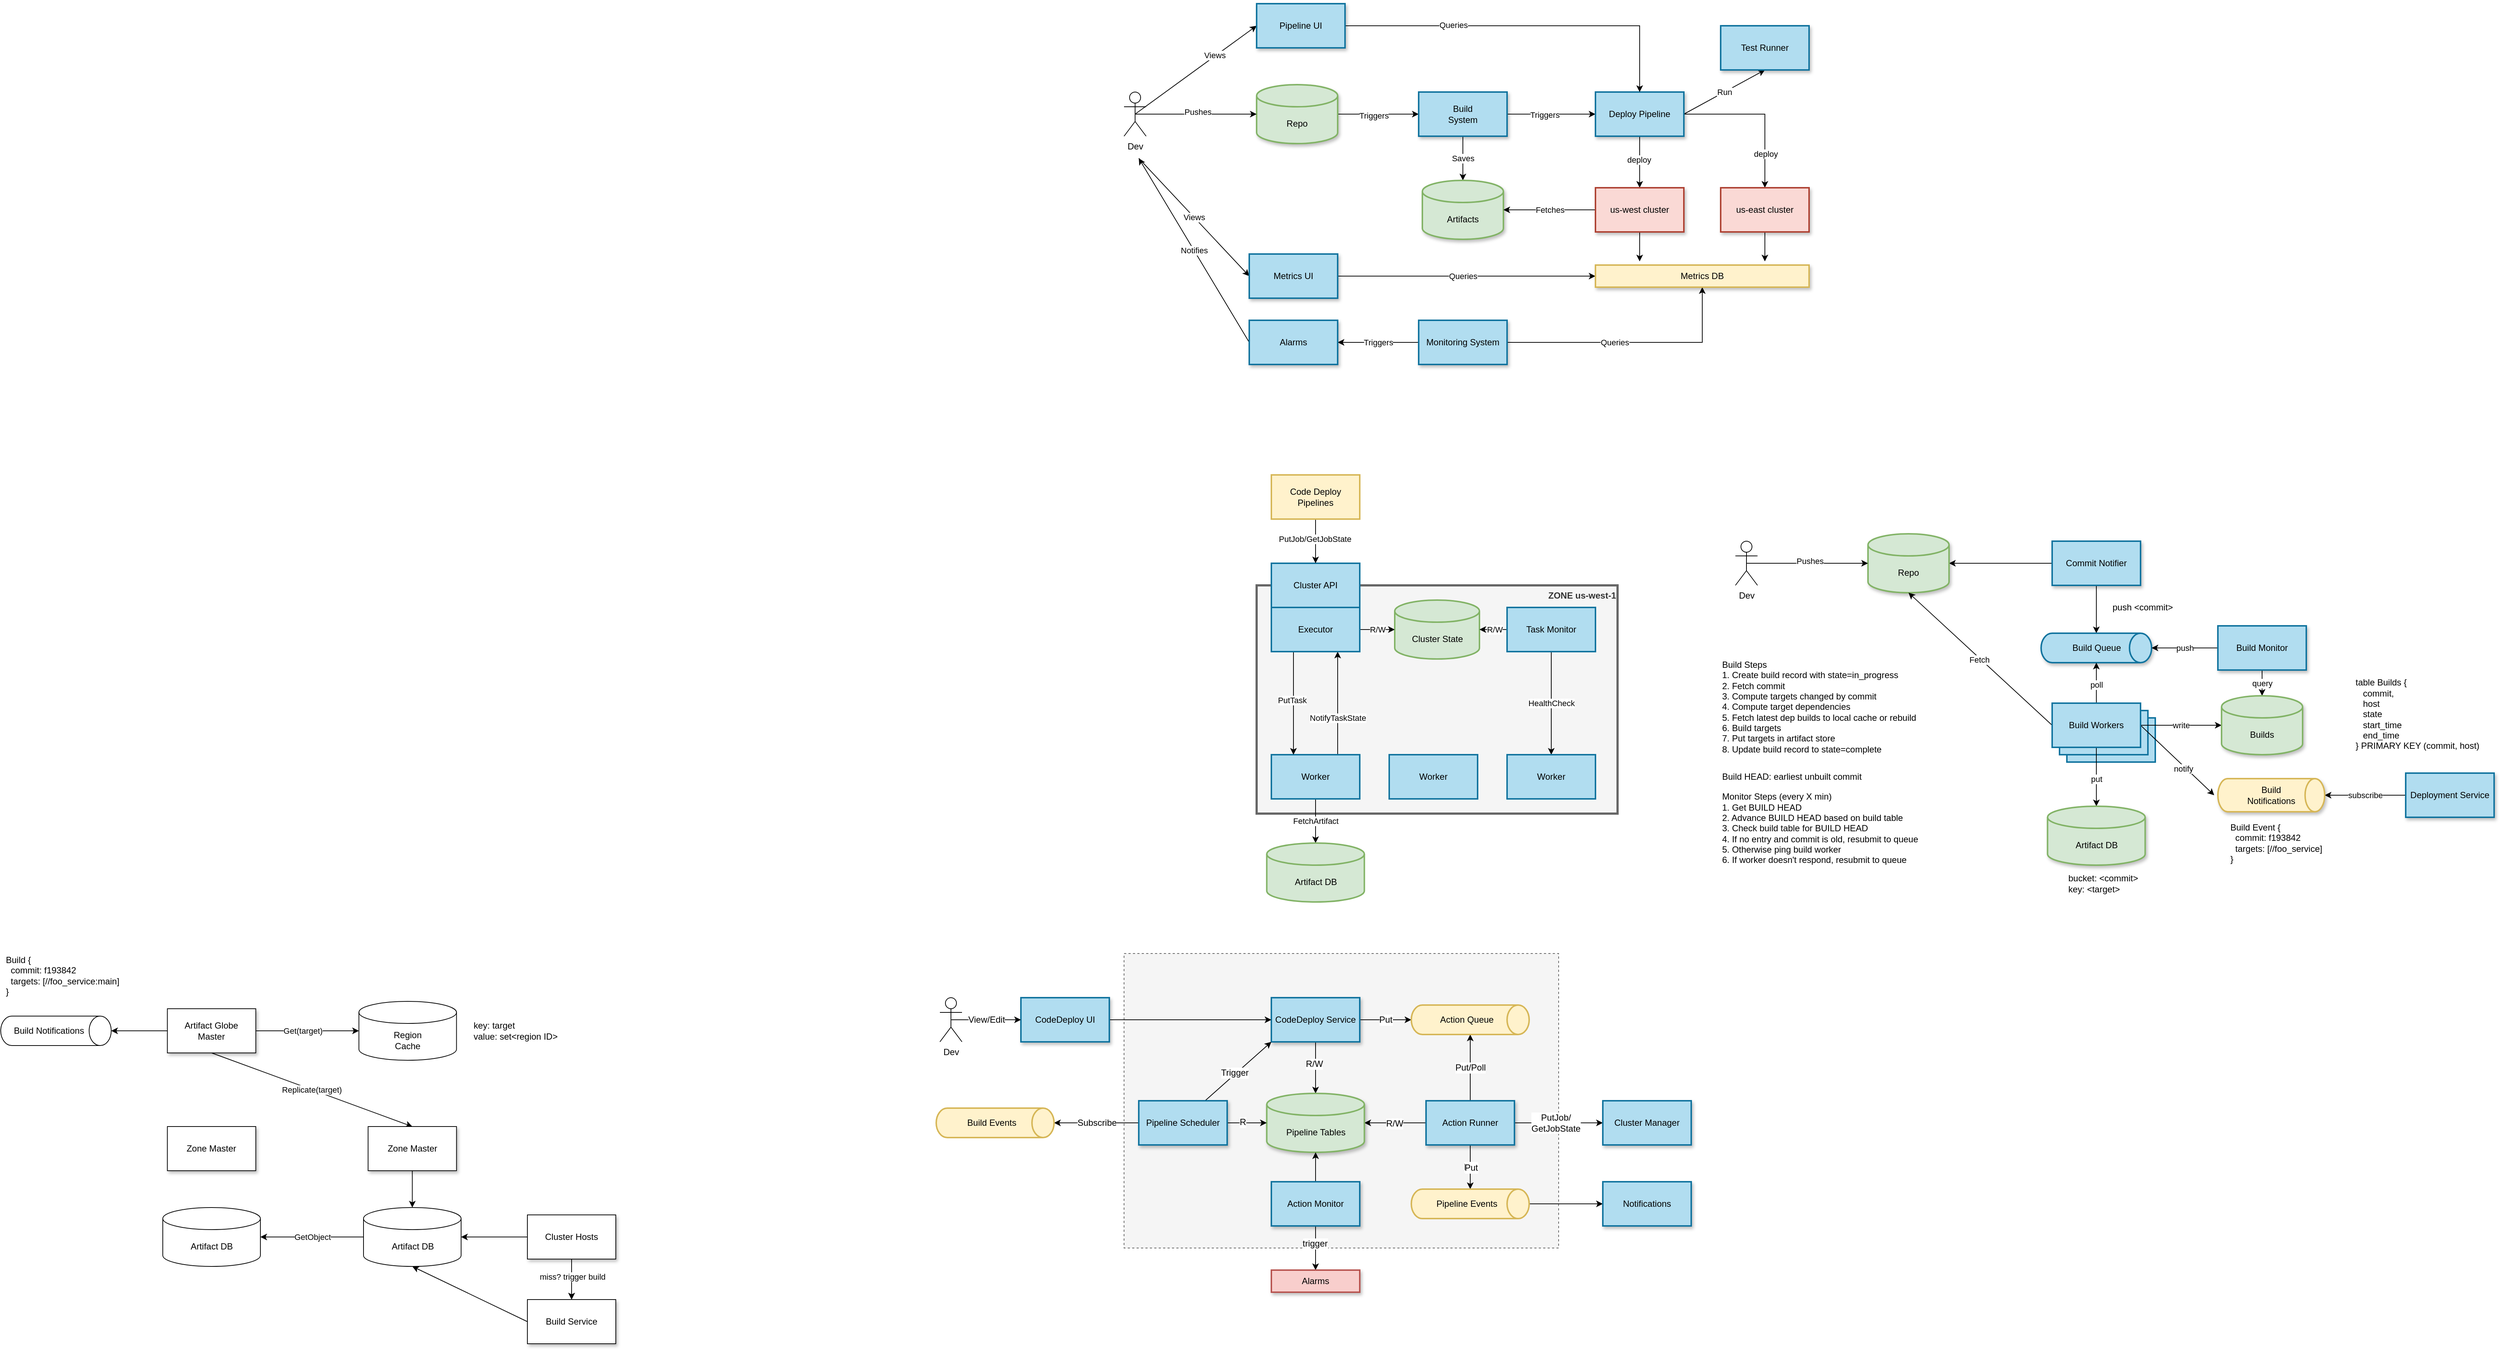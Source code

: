 <mxfile version="16.5.1" type="device"><diagram id="ZJNWCx5yn6Yoh9nmgVAS" name="Page-1"><mxGraphModel dx="2856" dy="852" grid="1" gridSize="10" guides="1" tooltips="1" connect="1" arrows="1" fold="1" page="1" pageScale="1" pageWidth="850" pageHeight="1100" math="0" shadow="0"><root><mxCell id="0"/><mxCell id="1" parent="0"/><mxCell id="Hw3TmgS-y2TJOquLkjg0-9" value="Build Workers" style="rounded=0;whiteSpace=wrap;html=1;strokeWidth=2;fillColor=#b1ddf0;strokeColor=#10739e;" parent="1" vertex="1"><mxGeometry x="1140" y="990" width="120" height="60" as="geometry"/></mxCell><mxCell id="Eb_jl60fn-c8rnRYGFvV-99" value="" style="rounded=0;whiteSpace=wrap;html=1;align=right;verticalAlign=top;dashed=1;strokeWidth=1;fillColor=#f5f5f5;fontColor=#333333;strokeColor=#666666;" parent="1" vertex="1"><mxGeometry x="-140" y="1310" width="590" height="400" as="geometry"/></mxCell><mxCell id="Eb_jl60fn-c8rnRYGFvV-41" value="&lt;b&gt;ZONE us-west-1&lt;/b&gt;" style="rounded=0;whiteSpace=wrap;html=1;align=right;verticalAlign=top;fillColor=#f5f5f5;fontColor=#333333;strokeColor=#666666;strokeWidth=3;" parent="1" vertex="1"><mxGeometry x="40" y="810" width="490" height="310" as="geometry"/></mxCell><mxCell id="Eb_jl60fn-c8rnRYGFvV-8" style="edgeStyle=orthogonalEdgeStyle;rounded=0;orthogonalLoop=1;jettySize=auto;html=1;exitX=1;exitY=0.5;exitDx=0;exitDy=0;exitPerimeter=0;entryX=0;entryY=0.5;entryDx=0;entryDy=0;" parent="1" source="Eb_jl60fn-c8rnRYGFvV-1" target="Eb_jl60fn-c8rnRYGFvV-4" edge="1"><mxGeometry relative="1" as="geometry"/></mxCell><mxCell id="Eb_jl60fn-c8rnRYGFvV-12" value="Triggers" style="edgeLabel;html=1;align=center;verticalAlign=middle;resizable=0;points=[];" parent="Eb_jl60fn-c8rnRYGFvV-8" vertex="1" connectable="0"><mxGeometry x="-0.106" y="-2" relative="1" as="geometry"><mxPoint as="offset"/></mxGeometry></mxCell><mxCell id="Eb_jl60fn-c8rnRYGFvV-1" value="Repo" style="shape=cylinder3;whiteSpace=wrap;html=1;boundedLbl=1;backgroundOutline=1;size=15;fillColor=#d5e8d4;strokeColor=#82b366;shadow=1;strokeWidth=2;" parent="1" vertex="1"><mxGeometry x="40" y="130" width="110" height="80" as="geometry"/></mxCell><mxCell id="Eb_jl60fn-c8rnRYGFvV-3" style="edgeStyle=orthogonalEdgeStyle;rounded=0;orthogonalLoop=1;jettySize=auto;html=1;exitX=0.5;exitY=0.5;exitDx=0;exitDy=0;exitPerimeter=0;entryX=0;entryY=0.5;entryDx=0;entryDy=0;entryPerimeter=0;" parent="1" source="Eb_jl60fn-c8rnRYGFvV-2" target="Eb_jl60fn-c8rnRYGFvV-1" edge="1"><mxGeometry relative="1" as="geometry"/></mxCell><mxCell id="Eb_jl60fn-c8rnRYGFvV-13" value="Pushes" style="edgeLabel;html=1;align=center;verticalAlign=middle;resizable=0;points=[];" parent="Eb_jl60fn-c8rnRYGFvV-3" vertex="1" connectable="0"><mxGeometry x="0.033" y="3" relative="1" as="geometry"><mxPoint as="offset"/></mxGeometry></mxCell><mxCell id="Eb_jl60fn-c8rnRYGFvV-21" style="rounded=0;orthogonalLoop=1;jettySize=auto;html=1;exitX=0.5;exitY=0.5;exitDx=0;exitDy=0;exitPerimeter=0;entryX=0;entryY=0.5;entryDx=0;entryDy=0;" parent="1" source="Eb_jl60fn-c8rnRYGFvV-2" target="Eb_jl60fn-c8rnRYGFvV-20" edge="1"><mxGeometry relative="1" as="geometry"/></mxCell><mxCell id="Eb_jl60fn-c8rnRYGFvV-22" value="Views" style="edgeLabel;html=1;align=center;verticalAlign=middle;resizable=0;points=[];" parent="Eb_jl60fn-c8rnRYGFvV-21" vertex="1" connectable="0"><mxGeometry x="0.317" y="2" relative="1" as="geometry"><mxPoint as="offset"/></mxGeometry></mxCell><mxCell id="Eb_jl60fn-c8rnRYGFvV-2" value="Dev" style="shape=umlActor;verticalLabelPosition=bottom;verticalAlign=top;html=1;outlineConnect=0;" parent="1" vertex="1"><mxGeometry x="-140" y="140" width="30" height="60" as="geometry"/></mxCell><mxCell id="Eb_jl60fn-c8rnRYGFvV-7" value="Saves" style="edgeStyle=orthogonalEdgeStyle;rounded=0;orthogonalLoop=1;jettySize=auto;html=1;exitX=0.5;exitY=1;exitDx=0;exitDy=0;entryX=0.5;entryY=0;entryDx=0;entryDy=0;entryPerimeter=0;" parent="1" source="Eb_jl60fn-c8rnRYGFvV-4" target="Eb_jl60fn-c8rnRYGFvV-5" edge="1"><mxGeometry relative="1" as="geometry"/></mxCell><mxCell id="Eb_jl60fn-c8rnRYGFvV-10" style="edgeStyle=orthogonalEdgeStyle;rounded=0;orthogonalLoop=1;jettySize=auto;html=1;exitX=1;exitY=0.5;exitDx=0;exitDy=0;entryX=0;entryY=0.5;entryDx=0;entryDy=0;" parent="1" source="Eb_jl60fn-c8rnRYGFvV-4" target="Eb_jl60fn-c8rnRYGFvV-9" edge="1"><mxGeometry relative="1" as="geometry"/></mxCell><mxCell id="Eb_jl60fn-c8rnRYGFvV-11" value="Triggers" style="edgeLabel;html=1;align=center;verticalAlign=middle;resizable=0;points=[];" parent="Eb_jl60fn-c8rnRYGFvV-10" vertex="1" connectable="0"><mxGeometry x="-0.147" y="-1" relative="1" as="geometry"><mxPoint as="offset"/></mxGeometry></mxCell><mxCell id="Eb_jl60fn-c8rnRYGFvV-4" value="Build&lt;br&gt;System" style="rounded=0;whiteSpace=wrap;html=1;shadow=1;sketch=0;fillColor=#b1ddf0;strokeColor=#10739e;strokeWidth=2;" parent="1" vertex="1"><mxGeometry x="260" y="140" width="120" height="60" as="geometry"/></mxCell><mxCell id="Eb_jl60fn-c8rnRYGFvV-5" value="Artifacts" style="shape=cylinder3;whiteSpace=wrap;html=1;boundedLbl=1;backgroundOutline=1;size=15;shadow=1;sketch=0;fillColor=#d5e8d4;strokeColor=#82b366;strokeWidth=2;" parent="1" vertex="1"><mxGeometry x="265" y="260" width="110" height="80" as="geometry"/></mxCell><mxCell id="Eb_jl60fn-c8rnRYGFvV-15" style="edgeStyle=orthogonalEdgeStyle;rounded=0;orthogonalLoop=1;jettySize=auto;html=1;exitX=0.5;exitY=1;exitDx=0;exitDy=0;" parent="1" source="Eb_jl60fn-c8rnRYGFvV-9" target="Eb_jl60fn-c8rnRYGFvV-14" edge="1"><mxGeometry relative="1" as="geometry"/></mxCell><mxCell id="Eb_jl60fn-c8rnRYGFvV-16" value="deploy" style="edgeLabel;html=1;align=center;verticalAlign=middle;resizable=0;points=[];" parent="Eb_jl60fn-c8rnRYGFvV-15" vertex="1" connectable="0"><mxGeometry x="-0.096" y="-1" relative="1" as="geometry"><mxPoint as="offset"/></mxGeometry></mxCell><mxCell id="Eb_jl60fn-c8rnRYGFvV-18" style="edgeStyle=orthogonalEdgeStyle;rounded=0;orthogonalLoop=1;jettySize=auto;html=1;exitX=1;exitY=0.5;exitDx=0;exitDy=0;entryX=0.5;entryY=0;entryDx=0;entryDy=0;" parent="1" source="Eb_jl60fn-c8rnRYGFvV-9" target="Eb_jl60fn-c8rnRYGFvV-17" edge="1"><mxGeometry relative="1" as="geometry"/></mxCell><mxCell id="Eb_jl60fn-c8rnRYGFvV-19" value="deploy" style="edgeLabel;html=1;align=center;verticalAlign=middle;resizable=0;points=[];" parent="Eb_jl60fn-c8rnRYGFvV-18" vertex="1" connectable="0"><mxGeometry x="0.558" y="1" relative="1" as="geometry"><mxPoint as="offset"/></mxGeometry></mxCell><mxCell id="Eb_jl60fn-c8rnRYGFvV-71" value="Run" style="edgeStyle=none;rounded=0;orthogonalLoop=1;jettySize=auto;html=1;exitX=1;exitY=0.5;exitDx=0;exitDy=0;entryX=0.5;entryY=1;entryDx=0;entryDy=0;startArrow=none;startFill=0;endArrow=classic;endFill=1;" parent="1" source="Eb_jl60fn-c8rnRYGFvV-9" target="Eb_jl60fn-c8rnRYGFvV-70" edge="1"><mxGeometry relative="1" as="geometry"/></mxCell><mxCell id="Eb_jl60fn-c8rnRYGFvV-9" value="Deploy Pipeline" style="rounded=0;whiteSpace=wrap;html=1;shadow=1;sketch=0;fillColor=#b1ddf0;strokeColor=#10739e;strokeWidth=2;" parent="1" vertex="1"><mxGeometry x="500" y="140" width="120" height="60" as="geometry"/></mxCell><mxCell id="Eb_jl60fn-c8rnRYGFvV-23" value="Fetches" style="edgeStyle=orthogonalEdgeStyle;rounded=0;orthogonalLoop=1;jettySize=auto;html=1;exitX=0;exitY=0.5;exitDx=0;exitDy=0;entryX=1;entryY=0.5;entryDx=0;entryDy=0;entryPerimeter=0;" parent="1" source="Eb_jl60fn-c8rnRYGFvV-14" target="Eb_jl60fn-c8rnRYGFvV-5" edge="1"><mxGeometry relative="1" as="geometry"/></mxCell><mxCell id="Eb_jl60fn-c8rnRYGFvV-25" style="edgeStyle=orthogonalEdgeStyle;rounded=0;orthogonalLoop=1;jettySize=auto;html=1;exitX=0.5;exitY=1;exitDx=0;exitDy=0;" parent="1" source="Eb_jl60fn-c8rnRYGFvV-14" edge="1"><mxGeometry relative="1" as="geometry"><mxPoint x="560" y="370" as="targetPoint"/><Array as="points"/></mxGeometry></mxCell><mxCell id="Eb_jl60fn-c8rnRYGFvV-14" value="us-west cluster" style="rounded=0;whiteSpace=wrap;html=1;shadow=1;sketch=0;fillColor=#fad9d5;strokeColor=#ae4132;strokeWidth=2;" parent="1" vertex="1"><mxGeometry x="500" y="270" width="120" height="60" as="geometry"/></mxCell><mxCell id="Eb_jl60fn-c8rnRYGFvV-26" style="edgeStyle=orthogonalEdgeStyle;rounded=0;orthogonalLoop=1;jettySize=auto;html=1;exitX=0.5;exitY=1;exitDx=0;exitDy=0;" parent="1" source="Eb_jl60fn-c8rnRYGFvV-17" edge="1"><mxGeometry relative="1" as="geometry"><mxPoint x="730" y="370" as="targetPoint"/></mxGeometry></mxCell><mxCell id="Eb_jl60fn-c8rnRYGFvV-17" value="us-east cluster" style="rounded=0;whiteSpace=wrap;html=1;shadow=1;sketch=0;fillColor=#fad9d5;strokeColor=#ae4132;strokeWidth=2;" parent="1" vertex="1"><mxGeometry x="670" y="270" width="120" height="60" as="geometry"/></mxCell><mxCell id="Eb_jl60fn-c8rnRYGFvV-39" style="edgeStyle=orthogonalEdgeStyle;rounded=0;orthogonalLoop=1;jettySize=auto;html=1;exitX=1;exitY=0.5;exitDx=0;exitDy=0;entryX=0.5;entryY=0;entryDx=0;entryDy=0;startArrow=none;startFill=0;endArrow=classic;endFill=1;" parent="1" source="Eb_jl60fn-c8rnRYGFvV-20" target="Eb_jl60fn-c8rnRYGFvV-9" edge="1"><mxGeometry relative="1" as="geometry"/></mxCell><mxCell id="Eb_jl60fn-c8rnRYGFvV-40" value="Queries" style="edgeLabel;html=1;align=center;verticalAlign=middle;resizable=0;points=[];" parent="Eb_jl60fn-c8rnRYGFvV-39" vertex="1" connectable="0"><mxGeometry x="-0.402" y="1" relative="1" as="geometry"><mxPoint as="offset"/></mxGeometry></mxCell><mxCell id="Eb_jl60fn-c8rnRYGFvV-20" value="Pipeline UI" style="rounded=0;whiteSpace=wrap;html=1;shadow=1;sketch=0;fillColor=#b1ddf0;strokeColor=#10739e;strokeWidth=2;" parent="1" vertex="1"><mxGeometry x="40" y="20" width="120" height="60" as="geometry"/></mxCell><mxCell id="Eb_jl60fn-c8rnRYGFvV-29" style="edgeStyle=orthogonalEdgeStyle;rounded=0;orthogonalLoop=1;jettySize=auto;html=1;exitX=1;exitY=0.5;exitDx=0;exitDy=0;entryX=0.5;entryY=1;entryDx=0;entryDy=0;" parent="1" source="Eb_jl60fn-c8rnRYGFvV-28" target="4WtaXtD5BZiGLqE-rlc5-3" edge="1"><mxGeometry relative="1" as="geometry"><mxPoint x="645" y="430" as="targetPoint"/></mxGeometry></mxCell><mxCell id="Eb_jl60fn-c8rnRYGFvV-30" value="Queries" style="edgeLabel;html=1;align=center;verticalAlign=middle;resizable=0;points=[];" parent="Eb_jl60fn-c8rnRYGFvV-29" vertex="1" connectable="0"><mxGeometry x="-0.143" relative="1" as="geometry"><mxPoint as="offset"/></mxGeometry></mxCell><mxCell id="Eb_jl60fn-c8rnRYGFvV-34" value="Triggers" style="edgeStyle=orthogonalEdgeStyle;rounded=0;orthogonalLoop=1;jettySize=auto;html=1;exitX=0;exitY=0.5;exitDx=0;exitDy=0;" parent="1" source="Eb_jl60fn-c8rnRYGFvV-28" target="Eb_jl60fn-c8rnRYGFvV-31" edge="1"><mxGeometry relative="1" as="geometry"/></mxCell><mxCell id="Eb_jl60fn-c8rnRYGFvV-28" value="Monitoring System" style="rounded=0;whiteSpace=wrap;html=1;shadow=1;sketch=0;fillColor=#b1ddf0;strokeColor=#10739e;strokeWidth=2;" parent="1" vertex="1"><mxGeometry x="260" y="450" width="120" height="60" as="geometry"/></mxCell><mxCell id="Eb_jl60fn-c8rnRYGFvV-35" value="Notifies" style="rounded=0;orthogonalLoop=1;jettySize=auto;html=1;exitX=0;exitY=0.5;exitDx=0;exitDy=0;" parent="1" source="Eb_jl60fn-c8rnRYGFvV-31" edge="1"><mxGeometry relative="1" as="geometry"><mxPoint x="-120" y="230" as="targetPoint"/></mxGeometry></mxCell><mxCell id="Eb_jl60fn-c8rnRYGFvV-31" value="Alarms" style="rounded=0;whiteSpace=wrap;html=1;shadow=1;sketch=0;fillColor=#b1ddf0;strokeColor=#10739e;strokeWidth=2;" parent="1" vertex="1"><mxGeometry x="30" y="450" width="120" height="60" as="geometry"/></mxCell><mxCell id="Eb_jl60fn-c8rnRYGFvV-33" style="edgeStyle=orthogonalEdgeStyle;rounded=0;orthogonalLoop=1;jettySize=auto;html=1;exitX=1;exitY=0.5;exitDx=0;exitDy=0;" parent="1" source="Eb_jl60fn-c8rnRYGFvV-32" edge="1"><mxGeometry relative="1" as="geometry"><mxPoint x="500" y="390" as="targetPoint"/></mxGeometry></mxCell><mxCell id="Eb_jl60fn-c8rnRYGFvV-72" value="Queries" style="edgeLabel;html=1;align=center;verticalAlign=middle;resizable=0;points=[];" parent="Eb_jl60fn-c8rnRYGFvV-33" vertex="1" connectable="0"><mxGeometry x="-0.098" relative="1" as="geometry"><mxPoint x="12" as="offset"/></mxGeometry></mxCell><mxCell id="Eb_jl60fn-c8rnRYGFvV-38" value="Views" style="edgeStyle=none;rounded=0;orthogonalLoop=1;jettySize=auto;html=1;exitX=0;exitY=0.5;exitDx=0;exitDy=0;startArrow=classic;startFill=1;endArrow=none;endFill=0;" parent="1" source="Eb_jl60fn-c8rnRYGFvV-32" edge="1"><mxGeometry relative="1" as="geometry"><mxPoint x="-120" y="230" as="targetPoint"/></mxGeometry></mxCell><mxCell id="Eb_jl60fn-c8rnRYGFvV-32" value="Metrics UI" style="rounded=0;whiteSpace=wrap;html=1;shadow=1;sketch=0;fillColor=#b1ddf0;strokeColor=#10739e;strokeWidth=2;" parent="1" vertex="1"><mxGeometry x="30" y="360" width="120" height="60" as="geometry"/></mxCell><mxCell id="Eb_jl60fn-c8rnRYGFvV-42" value="Cluster API" style="rounded=0;whiteSpace=wrap;html=1;strokeWidth=2;fillColor=#b1ddf0;strokeColor=#10739e;" parent="1" vertex="1"><mxGeometry x="60" y="780" width="120" height="60" as="geometry"/></mxCell><mxCell id="Eb_jl60fn-c8rnRYGFvV-43" value="Cluster State" style="shape=cylinder3;whiteSpace=wrap;html=1;boundedLbl=1;backgroundOutline=1;size=15;fillColor=#d5e8d4;strokeColor=#82b366;strokeWidth=2;" parent="1" vertex="1"><mxGeometry x="227.5" y="830" width="115" height="80" as="geometry"/></mxCell><mxCell id="Eb_jl60fn-c8rnRYGFvV-64" value="HealthCheck" style="edgeStyle=orthogonalEdgeStyle;rounded=0;orthogonalLoop=1;jettySize=auto;html=1;exitX=0.5;exitY=1;exitDx=0;exitDy=0;startArrow=none;startFill=0;endArrow=classic;endFill=1;" parent="1" source="Eb_jl60fn-c8rnRYGFvV-44" target="Eb_jl60fn-c8rnRYGFvV-55" edge="1"><mxGeometry relative="1" as="geometry"/></mxCell><mxCell id="Eb_jl60fn-c8rnRYGFvV-65" style="edgeStyle=orthogonalEdgeStyle;rounded=0;orthogonalLoop=1;jettySize=auto;html=1;exitX=0;exitY=0.5;exitDx=0;exitDy=0;entryX=1;entryY=0.5;entryDx=0;entryDy=0;entryPerimeter=0;startArrow=none;startFill=0;endArrow=classic;endFill=1;" parent="1" source="Eb_jl60fn-c8rnRYGFvV-44" target="Eb_jl60fn-c8rnRYGFvV-43" edge="1"><mxGeometry relative="1" as="geometry"/></mxCell><mxCell id="Eb_jl60fn-c8rnRYGFvV-66" value="R/W" style="edgeLabel;html=1;align=center;verticalAlign=middle;resizable=0;points=[];" parent="Eb_jl60fn-c8rnRYGFvV-65" vertex="1" connectable="0"><mxGeometry x="-0.064" relative="1" as="geometry"><mxPoint as="offset"/></mxGeometry></mxCell><mxCell id="Eb_jl60fn-c8rnRYGFvV-44" value="Task Monitor" style="rounded=0;whiteSpace=wrap;html=1;strokeWidth=2;fillColor=#b1ddf0;strokeColor=#10739e;" parent="1" vertex="1"><mxGeometry x="380" y="840" width="120" height="60" as="geometry"/></mxCell><mxCell id="Eb_jl60fn-c8rnRYGFvV-59" value="NotifyTaskState" style="edgeStyle=orthogonalEdgeStyle;rounded=0;orthogonalLoop=1;jettySize=auto;html=1;exitX=0.75;exitY=0;exitDx=0;exitDy=0;entryX=0.75;entryY=1;entryDx=0;entryDy=0;startArrow=none;startFill=0;endArrow=classic;endFill=1;" parent="1" source="Eb_jl60fn-c8rnRYGFvV-53" target="Eb_jl60fn-c8rnRYGFvV-56" edge="1"><mxGeometry x="-0.286" relative="1" as="geometry"><mxPoint as="offset"/></mxGeometry></mxCell><mxCell id="Eb_jl60fn-c8rnRYGFvV-68" value="FetchArtifact" style="rounded=0;orthogonalLoop=1;jettySize=auto;html=1;exitX=0.5;exitY=1;exitDx=0;exitDy=0;startArrow=none;startFill=0;endArrow=classic;endFill=1;entryX=0.5;entryY=0;entryDx=0;entryDy=0;entryPerimeter=0;" parent="1" source="Eb_jl60fn-c8rnRYGFvV-53" target="Eb_jl60fn-c8rnRYGFvV-67" edge="1"><mxGeometry relative="1" as="geometry"/></mxCell><mxCell id="Eb_jl60fn-c8rnRYGFvV-53" value="Worker" style="rounded=0;whiteSpace=wrap;html=1;strokeWidth=2;fillColor=#b1ddf0;strokeColor=#10739e;" parent="1" vertex="1"><mxGeometry x="60" y="1040" width="120" height="60" as="geometry"/></mxCell><mxCell id="Eb_jl60fn-c8rnRYGFvV-54" value="Worker" style="rounded=0;whiteSpace=wrap;html=1;strokeWidth=2;fillColor=#b1ddf0;strokeColor=#10739e;" parent="1" vertex="1"><mxGeometry x="220" y="1040" width="120" height="60" as="geometry"/></mxCell><mxCell id="Eb_jl60fn-c8rnRYGFvV-55" value="Worker" style="rounded=0;whiteSpace=wrap;html=1;strokeWidth=2;fillColor=#b1ddf0;strokeColor=#10739e;" parent="1" vertex="1"><mxGeometry x="380" y="1040" width="120" height="60" as="geometry"/></mxCell><mxCell id="Eb_jl60fn-c8rnRYGFvV-57" style="edgeStyle=orthogonalEdgeStyle;rounded=0;orthogonalLoop=1;jettySize=auto;html=1;exitX=0.25;exitY=1;exitDx=0;exitDy=0;entryX=0.25;entryY=0;entryDx=0;entryDy=0;startArrow=none;startFill=0;endArrow=classic;endFill=1;" parent="1" source="Eb_jl60fn-c8rnRYGFvV-56" target="Eb_jl60fn-c8rnRYGFvV-53" edge="1"><mxGeometry relative="1" as="geometry"/></mxCell><mxCell id="Eb_jl60fn-c8rnRYGFvV-58" value="PutTask" style="edgeLabel;html=1;align=center;verticalAlign=middle;resizable=0;points=[];" parent="Eb_jl60fn-c8rnRYGFvV-57" vertex="1" connectable="0"><mxGeometry x="-0.062" y="-2" relative="1" as="geometry"><mxPoint as="offset"/></mxGeometry></mxCell><mxCell id="Eb_jl60fn-c8rnRYGFvV-60" value="R/W" style="edgeStyle=orthogonalEdgeStyle;rounded=0;orthogonalLoop=1;jettySize=auto;html=1;exitX=1;exitY=0.5;exitDx=0;exitDy=0;entryX=0;entryY=0.5;entryDx=0;entryDy=0;entryPerimeter=0;startArrow=none;startFill=0;endArrow=classic;endFill=1;" parent="1" source="Eb_jl60fn-c8rnRYGFvV-56" target="Eb_jl60fn-c8rnRYGFvV-43" edge="1"><mxGeometry relative="1" as="geometry"/></mxCell><mxCell id="Eb_jl60fn-c8rnRYGFvV-56" value="Executor" style="rounded=0;whiteSpace=wrap;html=1;strokeWidth=2;fillColor=#b1ddf0;strokeColor=#10739e;" parent="1" vertex="1"><mxGeometry x="60" y="840" width="120" height="60" as="geometry"/></mxCell><mxCell id="Eb_jl60fn-c8rnRYGFvV-62" style="edgeStyle=orthogonalEdgeStyle;rounded=0;orthogonalLoop=1;jettySize=auto;html=1;exitX=0.5;exitY=1;exitDx=0;exitDy=0;entryX=0.5;entryY=0;entryDx=0;entryDy=0;startArrow=none;startFill=0;endArrow=classic;endFill=1;" parent="1" source="Eb_jl60fn-c8rnRYGFvV-61" target="Eb_jl60fn-c8rnRYGFvV-42" edge="1"><mxGeometry relative="1" as="geometry"/></mxCell><mxCell id="Eb_jl60fn-c8rnRYGFvV-63" value="PutJob/GetJobState" style="edgeLabel;html=1;align=center;verticalAlign=middle;resizable=0;points=[];" parent="Eb_jl60fn-c8rnRYGFvV-62" vertex="1" connectable="0"><mxGeometry x="-0.121" y="-1" relative="1" as="geometry"><mxPoint as="offset"/></mxGeometry></mxCell><mxCell id="Eb_jl60fn-c8rnRYGFvV-61" value="Code Deploy&lt;br&gt;Pipelines" style="rounded=0;whiteSpace=wrap;html=1;strokeWidth=2;fillColor=#fff2cc;strokeColor=#d6b656;" parent="1" vertex="1"><mxGeometry x="60" y="660" width="120" height="60" as="geometry"/></mxCell><mxCell id="Eb_jl60fn-c8rnRYGFvV-67" value="Artifact DB" style="shape=cylinder3;whiteSpace=wrap;html=1;boundedLbl=1;backgroundOutline=1;size=15;fillColor=#d5e8d4;strokeColor=#82b366;strokeWidth=2;" parent="1" vertex="1"><mxGeometry x="53.75" y="1160" width="132.5" height="80" as="geometry"/></mxCell><mxCell id="Eb_jl60fn-c8rnRYGFvV-70" value="Test Runner" style="rounded=0;whiteSpace=wrap;html=1;shadow=1;sketch=0;fillColor=#b1ddf0;strokeColor=#10739e;strokeWidth=2;" parent="1" vertex="1"><mxGeometry x="670" y="50" width="120" height="60" as="geometry"/></mxCell><mxCell id="Eb_jl60fn-c8rnRYGFvV-79" value="Put" style="edgeStyle=none;rounded=0;orthogonalLoop=1;jettySize=auto;html=1;exitX=1;exitY=0.5;exitDx=0;exitDy=0;fontFamily=Helvetica;fontSize=12;fontColor=default;startArrow=none;startFill=0;endArrow=classic;endFill=1;" parent="1" source="Eb_jl60fn-c8rnRYGFvV-73" target="Eb_jl60fn-c8rnRYGFvV-77" edge="1"><mxGeometry relative="1" as="geometry"/></mxCell><mxCell id="Eb_jl60fn-c8rnRYGFvV-85" style="edgeStyle=none;rounded=0;orthogonalLoop=1;jettySize=auto;html=1;exitX=0.5;exitY=1;exitDx=0;exitDy=0;fontFamily=Helvetica;fontSize=12;fontColor=default;startArrow=none;startFill=0;endArrow=classic;endFill=1;" parent="1" source="Eb_jl60fn-c8rnRYGFvV-73" target="Eb_jl60fn-c8rnRYGFvV-84" edge="1"><mxGeometry relative="1" as="geometry"/></mxCell><mxCell id="Eb_jl60fn-c8rnRYGFvV-115" value="R/W" style="edgeLabel;html=1;align=center;verticalAlign=middle;resizable=0;points=[];fontSize=12;fontFamily=Helvetica;fontColor=default;" parent="Eb_jl60fn-c8rnRYGFvV-85" vertex="1" connectable="0"><mxGeometry x="-0.14" y="-2" relative="1" as="geometry"><mxPoint as="offset"/></mxGeometry></mxCell><mxCell id="Eb_jl60fn-c8rnRYGFvV-73" value="CodeDeploy Service" style="rounded=0;whiteSpace=wrap;html=1;fillColor=#b1ddf0;strokeColor=#10739e;strokeWidth=2;shadow=1;" parent="1" vertex="1"><mxGeometry x="60" y="1370" width="120" height="60" as="geometry"/></mxCell><mxCell id="Eb_jl60fn-c8rnRYGFvV-80" value="Put/Poll" style="edgeStyle=none;rounded=0;orthogonalLoop=1;jettySize=auto;html=1;exitX=0.5;exitY=0;exitDx=0;exitDy=0;entryX=1;entryY=0.5;entryDx=0;entryDy=0;entryPerimeter=0;fontFamily=Helvetica;fontSize=12;fontColor=default;startArrow=none;startFill=0;endArrow=classic;endFill=1;" parent="1" source="Eb_jl60fn-c8rnRYGFvV-76" target="Eb_jl60fn-c8rnRYGFvV-77" edge="1"><mxGeometry relative="1" as="geometry"/></mxCell><mxCell id="Eb_jl60fn-c8rnRYGFvV-87" value="PutJob/&lt;br&gt;GetJobState" style="edgeStyle=none;rounded=0;orthogonalLoop=1;jettySize=auto;html=1;exitX=1;exitY=0.5;exitDx=0;exitDy=0;fontFamily=Helvetica;fontSize=12;fontColor=default;startArrow=none;startFill=0;endArrow=classic;endFill=1;" parent="1" source="Eb_jl60fn-c8rnRYGFvV-76" target="Eb_jl60fn-c8rnRYGFvV-83" edge="1"><mxGeometry x="-0.077" relative="1" as="geometry"><mxPoint as="offset"/></mxGeometry></mxCell><mxCell id="Eb_jl60fn-c8rnRYGFvV-94" style="edgeStyle=none;rounded=0;orthogonalLoop=1;jettySize=auto;html=1;exitX=0;exitY=0.5;exitDx=0;exitDy=0;entryX=1;entryY=0.5;entryDx=0;entryDy=0;entryPerimeter=0;fontFamily=Helvetica;fontSize=12;fontColor=default;startArrow=none;startFill=0;endArrow=classic;endFill=1;" parent="1" source="Eb_jl60fn-c8rnRYGFvV-76" target="Eb_jl60fn-c8rnRYGFvV-84" edge="1"><mxGeometry relative="1" as="geometry"/></mxCell><mxCell id="Eb_jl60fn-c8rnRYGFvV-103" value="R/W" style="edgeLabel;html=1;align=center;verticalAlign=middle;resizable=0;points=[];fontSize=12;fontFamily=Helvetica;fontColor=default;" parent="Eb_jl60fn-c8rnRYGFvV-94" vertex="1" connectable="0"><mxGeometry x="0.044" y="1" relative="1" as="geometry"><mxPoint as="offset"/></mxGeometry></mxCell><mxCell id="Eb_jl60fn-c8rnRYGFvV-107" value="Put" style="edgeStyle=none;rounded=0;orthogonalLoop=1;jettySize=auto;html=1;exitX=0.5;exitY=1;exitDx=0;exitDy=0;entryX=0;entryY=0.5;entryDx=0;entryDy=0;entryPerimeter=0;fontFamily=Helvetica;fontSize=12;fontColor=default;startArrow=none;startFill=0;endArrow=classic;endFill=1;" parent="1" source="Eb_jl60fn-c8rnRYGFvV-76" target="Eb_jl60fn-c8rnRYGFvV-105" edge="1"><mxGeometry relative="1" as="geometry"/></mxCell><mxCell id="Eb_jl60fn-c8rnRYGFvV-121" value="Put" style="edgeLabel;html=1;align=center;verticalAlign=middle;resizable=0;points=[];fontSize=12;fontFamily=Helvetica;fontColor=default;" parent="Eb_jl60fn-c8rnRYGFvV-107" vertex="1" connectable="0"><mxGeometry x="0.01" y="2" relative="1" as="geometry"><mxPoint x="-1" as="offset"/></mxGeometry></mxCell><mxCell id="Eb_jl60fn-c8rnRYGFvV-76" value="Action Runner" style="rounded=0;whiteSpace=wrap;html=1;fillColor=#b1ddf0;strokeColor=#10739e;strokeWidth=2;shadow=1;" parent="1" vertex="1"><mxGeometry x="270" y="1510" width="120" height="60" as="geometry"/></mxCell><mxCell id="Eb_jl60fn-c8rnRYGFvV-77" value="" style="shape=cylinder3;boundedLbl=1;backgroundOutline=1;size=15;rotation=90;whiteSpace=wrap;html=1;fillColor=#fff2cc;strokeColor=#d6b656;strokeWidth=2;" parent="1" vertex="1"><mxGeometry x="310" y="1320" width="40" height="160" as="geometry"/></mxCell><mxCell id="Eb_jl60fn-c8rnRYGFvV-78" value="Action Queue" style="text;html=1;align=center;verticalAlign=middle;resizable=0;points=[];autosize=1;strokeColor=none;fillColor=none;fontSize=12;fontFamily=Helvetica;fontColor=default;" parent="1" vertex="1"><mxGeometry x="280" y="1390" width="90" height="20" as="geometry"/></mxCell><mxCell id="Eb_jl60fn-c8rnRYGFvV-83" value="Cluster Manager" style="rounded=0;whiteSpace=wrap;html=1;fillColor=#b1ddf0;strokeColor=#10739e;strokeWidth=2;shadow=1;" parent="1" vertex="1"><mxGeometry x="510" y="1510" width="120" height="60" as="geometry"/></mxCell><mxCell id="Eb_jl60fn-c8rnRYGFvV-84" value="Pipeline Tables" style="shape=cylinder3;whiteSpace=wrap;html=1;boundedLbl=1;backgroundOutline=1;size=15;fillColor=#d5e8d4;strokeColor=#82b366;strokeWidth=2;shadow=1;" parent="1" vertex="1"><mxGeometry x="53.75" y="1500" width="132.5" height="80" as="geometry"/></mxCell><mxCell id="Eb_jl60fn-c8rnRYGFvV-91" value="" style="edgeStyle=none;rounded=0;orthogonalLoop=1;jettySize=auto;html=1;fontFamily=Helvetica;fontSize=12;fontColor=default;startArrow=none;startFill=0;endArrow=classic;endFill=1;" parent="1" source="Eb_jl60fn-c8rnRYGFvV-86" target="Eb_jl60fn-c8rnRYGFvV-73" edge="1"><mxGeometry relative="1" as="geometry"/></mxCell><mxCell id="Eb_jl60fn-c8rnRYGFvV-86" value="CodeDeploy UI" style="rounded=0;whiteSpace=wrap;html=1;fillColor=#b1ddf0;strokeColor=#10739e;strokeWidth=2;shadow=1;" parent="1" vertex="1"><mxGeometry x="-280" y="1370" width="120" height="60" as="geometry"/></mxCell><mxCell id="Eb_jl60fn-c8rnRYGFvV-93" value="View/Edit" style="edgeStyle=none;rounded=0;orthogonalLoop=1;jettySize=auto;html=1;exitX=0.5;exitY=0.5;exitDx=0;exitDy=0;exitPerimeter=0;fontFamily=Helvetica;fontSize=12;fontColor=default;startArrow=none;startFill=0;endArrow=classic;endFill=1;" parent="1" source="Eb_jl60fn-c8rnRYGFvV-92" target="Eb_jl60fn-c8rnRYGFvV-86" edge="1"><mxGeometry relative="1" as="geometry"><Array as="points"/></mxGeometry></mxCell><mxCell id="Eb_jl60fn-c8rnRYGFvV-92" value="Dev" style="shape=umlActor;verticalLabelPosition=bottom;verticalAlign=top;html=1;outlineConnect=0;" parent="1" vertex="1"><mxGeometry x="-390" y="1370" width="30" height="60" as="geometry"/></mxCell><mxCell id="Eb_jl60fn-c8rnRYGFvV-101" style="edgeStyle=none;rounded=0;orthogonalLoop=1;jettySize=auto;html=1;exitX=0.5;exitY=1;exitDx=0;exitDy=0;fontFamily=Helvetica;fontSize=12;fontColor=default;startArrow=none;startFill=0;endArrow=classic;endFill=1;" parent="1" source="Eb_jl60fn-c8rnRYGFvV-95" target="Eb_jl60fn-c8rnRYGFvV-100" edge="1"><mxGeometry relative="1" as="geometry"/></mxCell><mxCell id="Eb_jl60fn-c8rnRYGFvV-120" value="trigger" style="edgeLabel;html=1;align=center;verticalAlign=middle;resizable=0;points=[];fontSize=12;fontFamily=Helvetica;fontColor=default;" parent="Eb_jl60fn-c8rnRYGFvV-101" vertex="1" connectable="0"><mxGeometry x="-0.195" y="-1" relative="1" as="geometry"><mxPoint as="offset"/></mxGeometry></mxCell><mxCell id="Eb_jl60fn-c8rnRYGFvV-122" style="edgeStyle=orthogonalEdgeStyle;rounded=0;orthogonalLoop=1;jettySize=auto;html=1;exitX=0.5;exitY=0;exitDx=0;exitDy=0;fontFamily=Helvetica;fontSize=12;fontColor=default;startArrow=none;startFill=0;endArrow=classic;endFill=1;" parent="1" source="Eb_jl60fn-c8rnRYGFvV-95" target="Eb_jl60fn-c8rnRYGFvV-84" edge="1"><mxGeometry relative="1" as="geometry"/></mxCell><mxCell id="Eb_jl60fn-c8rnRYGFvV-95" value="Action Monitor" style="rounded=0;whiteSpace=wrap;html=1;fillColor=#b1ddf0;strokeColor=#10739e;strokeWidth=2;shadow=1;" parent="1" vertex="1"><mxGeometry x="60" y="1620" width="120" height="60" as="geometry"/></mxCell><mxCell id="Eb_jl60fn-c8rnRYGFvV-100" value="Alarms" style="rounded=0;whiteSpace=wrap;html=1;fillColor=#f8cecc;strokeColor=#b85450;strokeWidth=2;shadow=1;" parent="1" vertex="1"><mxGeometry x="60" y="1740" width="120" height="30" as="geometry"/></mxCell><mxCell id="Eb_jl60fn-c8rnRYGFvV-126" style="edgeStyle=orthogonalEdgeStyle;rounded=0;orthogonalLoop=1;jettySize=auto;html=1;exitX=0.5;exitY=0;exitDx=0;exitDy=0;exitPerimeter=0;entryX=0;entryY=0.5;entryDx=0;entryDy=0;fontFamily=Helvetica;fontSize=12;fontColor=default;startArrow=none;startFill=0;endArrow=classic;endFill=1;" parent="1" source="Eb_jl60fn-c8rnRYGFvV-105" target="Eb_jl60fn-c8rnRYGFvV-125" edge="1"><mxGeometry relative="1" as="geometry"/></mxCell><mxCell id="Eb_jl60fn-c8rnRYGFvV-105" value="" style="shape=cylinder3;boundedLbl=1;backgroundOutline=1;size=15;rotation=90;whiteSpace=wrap;html=1;fillColor=#fff2cc;strokeColor=#d6b656;strokeWidth=2;" parent="1" vertex="1"><mxGeometry x="310" y="1570" width="40" height="160" as="geometry"/></mxCell><mxCell id="Eb_jl60fn-c8rnRYGFvV-106" value="Pipeline Events" style="text;html=1;align=center;verticalAlign=middle;resizable=0;points=[];autosize=1;strokeColor=none;fillColor=none;fontSize=12;fontFamily=Helvetica;fontColor=default;" parent="1" vertex="1"><mxGeometry x="275" y="1640" width="100" height="20" as="geometry"/></mxCell><mxCell id="Eb_jl60fn-c8rnRYGFvV-109" style="edgeStyle=none;rounded=0;orthogonalLoop=1;jettySize=auto;html=1;exitX=0.75;exitY=0;exitDx=0;exitDy=0;entryX=0;entryY=1;entryDx=0;entryDy=0;fontFamily=Helvetica;fontSize=12;fontColor=default;startArrow=none;startFill=0;endArrow=classic;endFill=1;" parent="1" source="Eb_jl60fn-c8rnRYGFvV-108" target="Eb_jl60fn-c8rnRYGFvV-73" edge="1"><mxGeometry relative="1" as="geometry"/></mxCell><mxCell id="Eb_jl60fn-c8rnRYGFvV-116" value="Trigger" style="edgeLabel;html=1;align=center;verticalAlign=middle;resizable=0;points=[];fontSize=12;fontFamily=Helvetica;fontColor=default;" parent="Eb_jl60fn-c8rnRYGFvV-109" vertex="1" connectable="0"><mxGeometry x="-0.085" y="2" relative="1" as="geometry"><mxPoint as="offset"/></mxGeometry></mxCell><mxCell id="Eb_jl60fn-c8rnRYGFvV-114" style="edgeStyle=orthogonalEdgeStyle;rounded=0;orthogonalLoop=1;jettySize=auto;html=1;exitX=1;exitY=0.5;exitDx=0;exitDy=0;entryX=0;entryY=0.5;entryDx=0;entryDy=0;entryPerimeter=0;fontFamily=Helvetica;fontSize=12;fontColor=default;startArrow=none;startFill=0;endArrow=classic;endFill=1;" parent="1" source="Eb_jl60fn-c8rnRYGFvV-108" target="Eb_jl60fn-c8rnRYGFvV-84" edge="1"><mxGeometry relative="1" as="geometry"/></mxCell><mxCell id="Eb_jl60fn-c8rnRYGFvV-118" value="R" style="edgeLabel;html=1;align=center;verticalAlign=middle;resizable=0;points=[];fontSize=12;fontFamily=Helvetica;fontColor=default;" parent="Eb_jl60fn-c8rnRYGFvV-114" vertex="1" connectable="0"><mxGeometry x="-0.21" y="1" relative="1" as="geometry"><mxPoint as="offset"/></mxGeometry></mxCell><mxCell id="Eb_jl60fn-c8rnRYGFvV-131" value="Subscribe" style="edgeStyle=orthogonalEdgeStyle;rounded=0;orthogonalLoop=1;jettySize=auto;html=1;exitX=0;exitY=0.5;exitDx=0;exitDy=0;fontFamily=Helvetica;fontSize=12;fontColor=default;startArrow=none;startFill=0;endArrow=classic;endFill=1;" parent="1" source="Eb_jl60fn-c8rnRYGFvV-108" target="Eb_jl60fn-c8rnRYGFvV-129" edge="1"><mxGeometry relative="1" as="geometry"/></mxCell><mxCell id="Eb_jl60fn-c8rnRYGFvV-108" value="Pipeline Scheduler" style="rounded=0;whiteSpace=wrap;html=1;fillColor=#b1ddf0;strokeColor=#10739e;strokeWidth=2;shadow=1;" parent="1" vertex="1"><mxGeometry x="-120" y="1510" width="120" height="60" as="geometry"/></mxCell><mxCell id="Eb_jl60fn-c8rnRYGFvV-125" value="Notifications" style="rounded=0;whiteSpace=wrap;html=1;fillColor=#b1ddf0;strokeColor=#10739e;strokeWidth=2;shadow=1;" parent="1" vertex="1"><mxGeometry x="510" y="1620" width="120" height="60" as="geometry"/></mxCell><mxCell id="Eb_jl60fn-c8rnRYGFvV-129" value="" style="shape=cylinder3;boundedLbl=1;backgroundOutline=1;size=15;rotation=90;whiteSpace=wrap;html=1;fillColor=#fff2cc;strokeColor=#d6b656;strokeWidth=2;" parent="1" vertex="1"><mxGeometry x="-335" y="1460" width="40" height="160" as="geometry"/></mxCell><mxCell id="Eb_jl60fn-c8rnRYGFvV-130" value="Build Events" style="text;html=1;align=center;verticalAlign=middle;resizable=0;points=[];autosize=1;strokeColor=none;fillColor=none;fontSize=12;fontFamily=Helvetica;fontColor=default;" parent="1" vertex="1"><mxGeometry x="-360" y="1530" width="80" height="20" as="geometry"/></mxCell><mxCell id="Hw3TmgS-y2TJOquLkjg0-6" style="edgeStyle=orthogonalEdgeStyle;rounded=0;orthogonalLoop=1;jettySize=auto;html=1;exitX=0.5;exitY=1;exitDx=0;exitDy=0;entryX=0;entryY=0.5;entryDx=0;entryDy=0;entryPerimeter=0;" parent="1" source="Hw3TmgS-y2TJOquLkjg0-1" target="Hw3TmgS-y2TJOquLkjg0-4" edge="1"><mxGeometry relative="1" as="geometry"/></mxCell><mxCell id="Hw3TmgS-y2TJOquLkjg0-64" style="edgeStyle=none;rounded=0;orthogonalLoop=1;jettySize=auto;html=1;exitX=0;exitY=0.5;exitDx=0;exitDy=0;entryX=1;entryY=0.5;entryDx=0;entryDy=0;entryPerimeter=0;" parent="1" source="Hw3TmgS-y2TJOquLkjg0-1" target="Hw3TmgS-y2TJOquLkjg0-2" edge="1"><mxGeometry relative="1" as="geometry"/></mxCell><mxCell id="Hw3TmgS-y2TJOquLkjg0-1" value="Commit Notifier" style="rounded=0;whiteSpace=wrap;html=1;shadow=1;strokeWidth=2;fillColor=#b1ddf0;strokeColor=#10739e;" parent="1" vertex="1"><mxGeometry x="1120" y="750" width="120" height="60" as="geometry"/></mxCell><mxCell id="Hw3TmgS-y2TJOquLkjg0-2" value="Repo" style="shape=cylinder3;whiteSpace=wrap;html=1;boundedLbl=1;backgroundOutline=1;size=15;shadow=1;strokeWidth=2;fillColor=#d5e8d4;strokeColor=#82b366;" parent="1" vertex="1"><mxGeometry x="870" y="740" width="110" height="80" as="geometry"/></mxCell><mxCell id="Hw3TmgS-y2TJOquLkjg0-4" value="" style="shape=cylinder3;boundedLbl=1;backgroundOutline=1;size=15;rotation=90;whiteSpace=wrap;html=1;shadow=1;strokeWidth=2;fillColor=#b1ddf0;strokeColor=#10739e;" parent="1" vertex="1"><mxGeometry x="1160" y="820" width="40" height="150" as="geometry"/></mxCell><mxCell id="Hw3TmgS-y2TJOquLkjg0-5" value="Build Queue" style="text;html=1;align=center;verticalAlign=middle;resizable=0;points=[];autosize=1;strokeColor=none;fillColor=none;fontSize=12;fontFamily=Helvetica;fontColor=default;" parent="1" vertex="1"><mxGeometry x="1140" y="885" width="80" height="20" as="geometry"/></mxCell><mxCell id="Hw3TmgS-y2TJOquLkjg0-8" value="Build Workers" style="rounded=0;whiteSpace=wrap;html=1;strokeWidth=2;fillColor=#b1ddf0;strokeColor=#10739e;" parent="1" vertex="1"><mxGeometry x="1130" y="980" width="120" height="60" as="geometry"/></mxCell><mxCell id="Hw3TmgS-y2TJOquLkjg0-10" style="edgeStyle=orthogonalEdgeStyle;rounded=0;orthogonalLoop=1;jettySize=auto;html=1;exitX=0.5;exitY=0;exitDx=0;exitDy=0;entryX=1;entryY=0.5;entryDx=0;entryDy=0;entryPerimeter=0;" parent="1" source="Hw3TmgS-y2TJOquLkjg0-7" target="Hw3TmgS-y2TJOquLkjg0-4" edge="1"><mxGeometry relative="1" as="geometry"/></mxCell><mxCell id="Hw3TmgS-y2TJOquLkjg0-72" value="poll" style="edgeLabel;html=1;align=center;verticalAlign=middle;resizable=0;points=[];" parent="Hw3TmgS-y2TJOquLkjg0-10" vertex="1" connectable="0"><mxGeometry x="-0.084" relative="1" as="geometry"><mxPoint as="offset"/></mxGeometry></mxCell><mxCell id="Hw3TmgS-y2TJOquLkjg0-12" style="edgeStyle=orthogonalEdgeStyle;rounded=0;orthogonalLoop=1;jettySize=auto;html=1;exitX=0.5;exitY=1;exitDx=0;exitDy=0;" parent="1" source="Hw3TmgS-y2TJOquLkjg0-7" target="Hw3TmgS-y2TJOquLkjg0-11" edge="1"><mxGeometry relative="1" as="geometry"/></mxCell><mxCell id="Hw3TmgS-y2TJOquLkjg0-65" value="put" style="edgeLabel;html=1;align=center;verticalAlign=middle;resizable=0;points=[];" parent="Hw3TmgS-y2TJOquLkjg0-12" vertex="1" connectable="0"><mxGeometry x="0.063" relative="1" as="geometry"><mxPoint as="offset"/></mxGeometry></mxCell><mxCell id="Hw3TmgS-y2TJOquLkjg0-14" style="rounded=0;orthogonalLoop=1;jettySize=auto;html=1;exitX=0;exitY=0.5;exitDx=0;exitDy=0;entryX=0.5;entryY=1;entryDx=0;entryDy=0;entryPerimeter=0;" parent="1" source="Hw3TmgS-y2TJOquLkjg0-7" target="Hw3TmgS-y2TJOquLkjg0-2" edge="1"><mxGeometry relative="1" as="geometry"/></mxCell><mxCell id="Hw3TmgS-y2TJOquLkjg0-15" value="Fetch" style="edgeLabel;html=1;align=center;verticalAlign=middle;resizable=0;points=[];" parent="Hw3TmgS-y2TJOquLkjg0-14" vertex="1" connectable="0"><mxGeometry x="0.413" y="2" relative="1" as="geometry"><mxPoint x="40" y="36" as="offset"/></mxGeometry></mxCell><mxCell id="Hw3TmgS-y2TJOquLkjg0-62" value="write" style="edgeStyle=none;rounded=0;orthogonalLoop=1;jettySize=auto;html=1;exitX=1;exitY=0.5;exitDx=0;exitDy=0;entryX=0;entryY=0.5;entryDx=0;entryDy=0;entryPerimeter=0;" parent="1" source="Hw3TmgS-y2TJOquLkjg0-7" target="Hw3TmgS-y2TJOquLkjg0-60" edge="1"><mxGeometry relative="1" as="geometry"/></mxCell><mxCell id="Hw3TmgS-y2TJOquLkjg0-74" style="edgeStyle=none;rounded=0;orthogonalLoop=1;jettySize=auto;html=1;exitX=1;exitY=0.5;exitDx=0;exitDy=0;entryX=0.5;entryY=1;entryDx=0;entryDy=0;entryPerimeter=0;" parent="1" source="Hw3TmgS-y2TJOquLkjg0-7" edge="1"><mxGeometry relative="1" as="geometry"><mxPoint x="1340" y="1095" as="targetPoint"/></mxGeometry></mxCell><mxCell id="Hw3TmgS-y2TJOquLkjg0-75" value="notify" style="edgeLabel;html=1;align=center;verticalAlign=middle;resizable=0;points=[];" parent="Hw3TmgS-y2TJOquLkjg0-74" vertex="1" connectable="0"><mxGeometry x="0.18" y="-4" relative="1" as="geometry"><mxPoint x="1" as="offset"/></mxGeometry></mxCell><mxCell id="Hw3TmgS-y2TJOquLkjg0-7" value="Build Workers" style="rounded=0;whiteSpace=wrap;html=1;strokeWidth=2;fillColor=#b1ddf0;strokeColor=#10739e;" parent="1" vertex="1"><mxGeometry x="1120" y="970" width="120" height="60" as="geometry"/></mxCell><mxCell id="Hw3TmgS-y2TJOquLkjg0-11" value="Artifact DB" style="shape=cylinder3;whiteSpace=wrap;html=1;boundedLbl=1;backgroundOutline=1;size=15;strokeWidth=2;fillColor=#d5e8d4;strokeColor=#82b366;shadow=1;" parent="1" vertex="1"><mxGeometry x="1113.75" y="1110" width="132.5" height="80" as="geometry"/></mxCell><mxCell id="Hw3TmgS-y2TJOquLkjg0-13" value="Build Event {&lt;br&gt;&amp;nbsp; commit: f193842&lt;br&gt;&amp;nbsp; targets: [//foo_service]&lt;br&gt;}" style="text;html=1;align=left;verticalAlign=middle;resizable=0;points=[];autosize=1;strokeColor=none;fillColor=none;" parent="1" vertex="1"><mxGeometry x="1360" y="1130" width="140" height="60" as="geometry"/></mxCell><mxCell id="Hw3TmgS-y2TJOquLkjg0-20" value="subscribe" style="edgeStyle=orthogonalEdgeStyle;rounded=0;orthogonalLoop=1;jettySize=auto;html=1;exitX=0;exitY=0.5;exitDx=0;exitDy=0;entryX=0.5;entryY=0;entryDx=0;entryDy=0;entryPerimeter=0;" parent="1" source="Hw3TmgS-y2TJOquLkjg0-19" edge="1"><mxGeometry relative="1" as="geometry"><mxPoint x="1490" y="1095" as="targetPoint"/></mxGeometry></mxCell><mxCell id="Hw3TmgS-y2TJOquLkjg0-19" value="Deployment Service" style="rounded=0;whiteSpace=wrap;html=1;strokeWidth=2;fillColor=#b1ddf0;strokeColor=#10739e;shadow=1;" parent="1" vertex="1"><mxGeometry x="1600" y="1065" width="120" height="60" as="geometry"/></mxCell><mxCell id="Hw3TmgS-y2TJOquLkjg0-21" style="edgeStyle=orthogonalEdgeStyle;rounded=0;orthogonalLoop=1;jettySize=auto;html=1;exitX=0.5;exitY=0.5;exitDx=0;exitDy=0;exitPerimeter=0;" parent="1" source="Hw3TmgS-y2TJOquLkjg0-23" edge="1"><mxGeometry relative="1" as="geometry"><mxPoint x="870" y="780" as="targetPoint"/></mxGeometry></mxCell><mxCell id="Hw3TmgS-y2TJOquLkjg0-22" value="Pushes" style="edgeLabel;html=1;align=center;verticalAlign=middle;resizable=0;points=[];" parent="Hw3TmgS-y2TJOquLkjg0-21" vertex="1" connectable="0"><mxGeometry x="0.033" y="3" relative="1" as="geometry"><mxPoint as="offset"/></mxGeometry></mxCell><mxCell id="Hw3TmgS-y2TJOquLkjg0-23" value="Dev" style="shape=umlActor;verticalLabelPosition=bottom;verticalAlign=top;html=1;outlineConnect=0;" parent="1" vertex="1"><mxGeometry x="690" y="750" width="30" height="60" as="geometry"/></mxCell><mxCell id="Hw3TmgS-y2TJOquLkjg0-24" value="bucket: &amp;lt;commit&amp;gt;&lt;br&gt;key: &amp;lt;target&amp;gt;" style="text;html=1;align=left;verticalAlign=middle;resizable=0;points=[];autosize=1;strokeColor=none;fillColor=none;" parent="1" vertex="1"><mxGeometry x="1140" y="1200" width="110" height="30" as="geometry"/></mxCell><mxCell id="Hw3TmgS-y2TJOquLkjg0-29" value="Artifact DB" style="shape=cylinder3;whiteSpace=wrap;html=1;boundedLbl=1;backgroundOutline=1;size=15;" parent="1" vertex="1"><mxGeometry x="-1445" y="1655" width="132.5" height="80" as="geometry"/></mxCell><mxCell id="Hw3TmgS-y2TJOquLkjg0-32" value="GetObject" style="edgeStyle=orthogonalEdgeStyle;rounded=0;orthogonalLoop=1;jettySize=auto;html=1;exitX=0;exitY=0.5;exitDx=0;exitDy=0;exitPerimeter=0;entryX=1;entryY=0.5;entryDx=0;entryDy=0;entryPerimeter=0;" parent="1" source="Hw3TmgS-y2TJOquLkjg0-30" target="Hw3TmgS-y2TJOquLkjg0-29" edge="1"><mxGeometry relative="1" as="geometry"/></mxCell><mxCell id="Hw3TmgS-y2TJOquLkjg0-30" value="Artifact DB" style="shape=cylinder3;whiteSpace=wrap;html=1;boundedLbl=1;backgroundOutline=1;size=15;" parent="1" vertex="1"><mxGeometry x="-1172.5" y="1655" width="132.5" height="80" as="geometry"/></mxCell><mxCell id="Hw3TmgS-y2TJOquLkjg0-36" style="edgeStyle=orthogonalEdgeStyle;rounded=0;orthogonalLoop=1;jettySize=auto;html=1;exitX=0;exitY=0.5;exitDx=0;exitDy=0;entryX=0.5;entryY=0;entryDx=0;entryDy=0;entryPerimeter=0;" parent="1" source="Hw3TmgS-y2TJOquLkjg0-33" target="Hw3TmgS-y2TJOquLkjg0-34" edge="1"><mxGeometry relative="1" as="geometry"/></mxCell><mxCell id="Hw3TmgS-y2TJOquLkjg0-41" style="edgeStyle=orthogonalEdgeStyle;rounded=0;orthogonalLoop=1;jettySize=auto;html=1;exitX=1;exitY=0.5;exitDx=0;exitDy=0;entryX=0;entryY=0.5;entryDx=0;entryDy=0;entryPerimeter=0;" parent="1" source="Hw3TmgS-y2TJOquLkjg0-33" target="Hw3TmgS-y2TJOquLkjg0-37" edge="1"><mxGeometry relative="1" as="geometry"/></mxCell><mxCell id="Hw3TmgS-y2TJOquLkjg0-43" value="Get(target)" style="edgeLabel;html=1;align=center;verticalAlign=middle;resizable=0;points=[];" parent="Hw3TmgS-y2TJOquLkjg0-41" vertex="1" connectable="0"><mxGeometry x="-0.261" y="2" relative="1" as="geometry"><mxPoint x="12" y="2" as="offset"/></mxGeometry></mxCell><mxCell id="Hw3TmgS-y2TJOquLkjg0-45" value="Replicate(target)" style="rounded=0;orthogonalLoop=1;jettySize=auto;html=1;exitX=0.5;exitY=1;exitDx=0;exitDy=0;entryX=0.5;entryY=0;entryDx=0;entryDy=0;" parent="1" source="Hw3TmgS-y2TJOquLkjg0-33" target="Hw3TmgS-y2TJOquLkjg0-38" edge="1"><mxGeometry relative="1" as="geometry"/></mxCell><mxCell id="Hw3TmgS-y2TJOquLkjg0-33" value="Artifact Globe&lt;br&gt;Master" style="rounded=0;whiteSpace=wrap;html=1;shadow=1;" parent="1" vertex="1"><mxGeometry x="-1438.75" y="1385" width="120" height="60" as="geometry"/></mxCell><mxCell id="Hw3TmgS-y2TJOquLkjg0-34" value="" style="shape=cylinder3;boundedLbl=1;backgroundOutline=1;size=15;rotation=90;whiteSpace=wrap;html=1;" parent="1" vertex="1"><mxGeometry x="-1610" y="1340" width="40" height="150" as="geometry"/></mxCell><mxCell id="Hw3TmgS-y2TJOquLkjg0-35" value="Build Notifications" style="text;html=1;align=center;verticalAlign=middle;resizable=0;points=[];autosize=1;strokeColor=none;fillColor=none;fontSize=12;fontFamily=Helvetica;fontColor=default;" parent="1" vertex="1"><mxGeometry x="-1655" y="1405" width="110" height="20" as="geometry"/></mxCell><mxCell id="Hw3TmgS-y2TJOquLkjg0-37" value="Region&lt;br&gt;Cache" style="shape=cylinder3;whiteSpace=wrap;html=1;boundedLbl=1;backgroundOutline=1;size=15;" parent="1" vertex="1"><mxGeometry x="-1178.75" y="1375" width="132.5" height="80" as="geometry"/></mxCell><mxCell id="Hw3TmgS-y2TJOquLkjg0-56" style="edgeStyle=none;rounded=0;orthogonalLoop=1;jettySize=auto;html=1;exitX=0.5;exitY=1;exitDx=0;exitDy=0;" parent="1" source="Hw3TmgS-y2TJOquLkjg0-38" target="Hw3TmgS-y2TJOquLkjg0-30" edge="1"><mxGeometry relative="1" as="geometry"/></mxCell><mxCell id="Hw3TmgS-y2TJOquLkjg0-38" value="Zone Master" style="rounded=0;whiteSpace=wrap;html=1;shadow=1;" parent="1" vertex="1"><mxGeometry x="-1166.25" y="1545" width="120" height="60" as="geometry"/></mxCell><mxCell id="Hw3TmgS-y2TJOquLkjg0-39" value="Zone Master" style="rounded=0;whiteSpace=wrap;html=1;shadow=1;" parent="1" vertex="1"><mxGeometry x="-1438.75" y="1545" width="120" height="60" as="geometry"/></mxCell><mxCell id="Hw3TmgS-y2TJOquLkjg0-40" value="key: target&lt;br&gt;value: set&amp;lt;region ID&amp;gt;" style="text;html=1;align=left;verticalAlign=middle;resizable=0;points=[];autosize=1;strokeColor=none;fillColor=none;" parent="1" vertex="1"><mxGeometry x="-1025" y="1400" width="130" height="30" as="geometry"/></mxCell><mxCell id="Hw3TmgS-y2TJOquLkjg0-42" value="Build {&lt;br&gt;&amp;nbsp; commit: f193842&lt;br&gt;&amp;nbsp; targets: [//foo_service:main]&lt;br&gt;}" style="text;html=1;align=left;verticalAlign=middle;resizable=0;points=[];autosize=1;strokeColor=none;fillColor=none;" parent="1" vertex="1"><mxGeometry x="-1660" y="1310" width="170" height="60" as="geometry"/></mxCell><mxCell id="Hw3TmgS-y2TJOquLkjg0-47" style="edgeStyle=none;rounded=0;orthogonalLoop=1;jettySize=auto;html=1;exitX=0;exitY=0.5;exitDx=0;exitDy=0;entryX=1;entryY=0.5;entryDx=0;entryDy=0;entryPerimeter=0;startArrow=none;" parent="1" source="Hw3TmgS-y2TJOquLkjg0-46" target="Hw3TmgS-y2TJOquLkjg0-30" edge="1"><mxGeometry relative="1" as="geometry"><mxPoint x="-965" y="1695" as="sourcePoint"/></mxGeometry></mxCell><mxCell id="Hw3TmgS-y2TJOquLkjg0-57" value="" style="edgeStyle=none;rounded=0;orthogonalLoop=1;jettySize=auto;html=1;" parent="1" source="Hw3TmgS-y2TJOquLkjg0-46" target="Hw3TmgS-y2TJOquLkjg0-53" edge="1"><mxGeometry relative="1" as="geometry"/></mxCell><mxCell id="Hw3TmgS-y2TJOquLkjg0-46" value="Cluster Hosts" style="rounded=0;whiteSpace=wrap;html=1;shadow=1;" parent="1" vertex="1"><mxGeometry x="-950" y="1665" width="120" height="60" as="geometry"/></mxCell><mxCell id="Hw3TmgS-y2TJOquLkjg0-48" value="push &amp;lt;commit&amp;gt;" style="text;html=1;align=left;verticalAlign=middle;resizable=0;points=[];autosize=1;strokeColor=none;fillColor=none;" parent="1" vertex="1"><mxGeometry x="1200" y="830" width="100" height="20" as="geometry"/></mxCell><mxCell id="Hw3TmgS-y2TJOquLkjg0-49" value="Build Steps&lt;br&gt;1. Create build record with state=in_progress&lt;br&gt;2. Fetch commit&lt;br&gt;3. Compute targets changed by commit&lt;br&gt;4. Compute target dependencies&lt;br&gt;5. Fetch latest dep builds to local cache or rebuild&lt;br&gt;6. Build targets&lt;br&gt;7. Put targets in artifact store&lt;br&gt;8. Update build record to state=complete" style="text;html=1;align=left;verticalAlign=middle;resizable=0;points=[];autosize=1;strokeColor=none;fillColor=none;" parent="1" vertex="1"><mxGeometry x="670" y="910" width="280" height="130" as="geometry"/></mxCell><mxCell id="Hw3TmgS-y2TJOquLkjg0-68" value="query" style="edgeStyle=none;rounded=0;orthogonalLoop=1;jettySize=auto;html=1;exitX=0.5;exitY=1;exitDx=0;exitDy=0;entryX=0.5;entryY=0;entryDx=0;entryDy=0;entryPerimeter=0;" parent="1" source="Hw3TmgS-y2TJOquLkjg0-50" target="Hw3TmgS-y2TJOquLkjg0-60" edge="1"><mxGeometry relative="1" as="geometry"/></mxCell><mxCell id="Hw3TmgS-y2TJOquLkjg0-73" value="push" style="edgeStyle=none;rounded=0;orthogonalLoop=1;jettySize=auto;html=1;exitX=0;exitY=0.5;exitDx=0;exitDy=0;entryX=0.5;entryY=0;entryDx=0;entryDy=0;entryPerimeter=0;" parent="1" source="Hw3TmgS-y2TJOquLkjg0-50" target="Hw3TmgS-y2TJOquLkjg0-4" edge="1"><mxGeometry relative="1" as="geometry"/></mxCell><mxCell id="Hw3TmgS-y2TJOquLkjg0-50" value="Build Monitor" style="rounded=0;whiteSpace=wrap;html=1;strokeWidth=2;fillColor=#b1ddf0;strokeColor=#10739e;shadow=1;" parent="1" vertex="1"><mxGeometry x="1345" y="865" width="120" height="60" as="geometry"/></mxCell><mxCell id="Hw3TmgS-y2TJOquLkjg0-54" style="edgeStyle=none;rounded=0;orthogonalLoop=1;jettySize=auto;html=1;exitX=0.5;exitY=1;exitDx=0;exitDy=0;entryX=0.5;entryY=0;entryDx=0;entryDy=0;" parent="1" target="Hw3TmgS-y2TJOquLkjg0-53" edge="1"><mxGeometry relative="1" as="geometry"><mxPoint x="-890" y="1725" as="sourcePoint"/></mxGeometry></mxCell><mxCell id="Hw3TmgS-y2TJOquLkjg0-58" value="miss? trigger build" style="edgeLabel;html=1;align=center;verticalAlign=middle;resizable=0;points=[];" parent="Hw3TmgS-y2TJOquLkjg0-54" vertex="1" connectable="0"><mxGeometry x="-0.147" y="1" relative="1" as="geometry"><mxPoint as="offset"/></mxGeometry></mxCell><mxCell id="Hw3TmgS-y2TJOquLkjg0-55" style="edgeStyle=none;rounded=0;orthogonalLoop=1;jettySize=auto;html=1;exitX=0;exitY=0.5;exitDx=0;exitDy=0;entryX=0.5;entryY=1;entryDx=0;entryDy=0;entryPerimeter=0;" parent="1" source="Hw3TmgS-y2TJOquLkjg0-53" target="Hw3TmgS-y2TJOquLkjg0-30" edge="1"><mxGeometry relative="1" as="geometry"/></mxCell><mxCell id="Hw3TmgS-y2TJOquLkjg0-53" value="Build Service" style="rounded=0;whiteSpace=wrap;html=1;shadow=1;" parent="1" vertex="1"><mxGeometry x="-950" y="1780" width="120" height="60" as="geometry"/></mxCell><mxCell id="Hw3TmgS-y2TJOquLkjg0-60" value="Builds" style="shape=cylinder3;whiteSpace=wrap;html=1;boundedLbl=1;backgroundOutline=1;size=15;shadow=1;strokeWidth=2;fillColor=#d5e8d4;strokeColor=#82b366;" parent="1" vertex="1"><mxGeometry x="1350" y="960" width="110" height="80" as="geometry"/></mxCell><mxCell id="Hw3TmgS-y2TJOquLkjg0-61" value="table Builds {&lt;br&gt;&amp;nbsp; &amp;nbsp;commit,&lt;br&gt;&amp;nbsp; &amp;nbsp;host&amp;nbsp;&lt;br&gt;&amp;nbsp; &amp;nbsp;state&lt;br&gt;&amp;nbsp; &amp;nbsp;start_time&lt;br&gt;&amp;nbsp; &amp;nbsp;end_time&lt;br&gt;} PRIMARY KEY (commit, host)" style="text;html=1;align=left;verticalAlign=middle;resizable=0;points=[];autosize=1;strokeColor=none;fillColor=none;" parent="1" vertex="1"><mxGeometry x="1530" y="935" width="180" height="100" as="geometry"/></mxCell><mxCell id="Hw3TmgS-y2TJOquLkjg0-67" value="Build HEAD: earliest unbuilt commit&amp;nbsp;" style="text;html=1;align=left;verticalAlign=middle;resizable=0;points=[];autosize=1;strokeColor=none;fillColor=none;" parent="1" vertex="1"><mxGeometry x="670" y="1060" width="210" height="20" as="geometry"/></mxCell><mxCell id="Hw3TmgS-y2TJOquLkjg0-70" value="Monitor Steps (every X min)&lt;br&gt;1. Get BUILD HEAD&lt;br&gt;2. Advance BUILD HEAD based on build table&lt;br&gt;3. Check build table for BUILD HEAD&lt;br&gt;4. If no entry and commit is old, resubmit to queue&lt;br&gt;5. Otherwise ping build worker&lt;br&gt;6. If worker doesn't respond, resubmit to queue" style="text;html=1;align=left;verticalAlign=middle;resizable=0;points=[];autosize=1;strokeColor=none;fillColor=none;" parent="1" vertex="1"><mxGeometry x="670" y="1090" width="280" height="100" as="geometry"/></mxCell><mxCell id="4WtaXtD5BZiGLqE-rlc5-2" value="Build &lt;br&gt;Notifications" style="strokeWidth=2;html=1;shape=mxgraph.flowchart.direct_data;whiteSpace=wrap;shadow=1;sketch=0;fontFamily=Helvetica;fontSize=12;fillColor=#fff2cc;strokeColor=#d6b656;" vertex="1" parent="1"><mxGeometry x="1345" y="1072.5" width="145" height="45" as="geometry"/></mxCell><mxCell id="4WtaXtD5BZiGLqE-rlc5-3" value="Metrics DB" style="rounded=0;whiteSpace=wrap;html=1;shadow=1;sketch=0;strokeWidth=2;fillColor=#fff2cc;strokeColor=#d6b656;" vertex="1" parent="1"><mxGeometry x="500" y="375" width="290" height="30" as="geometry"/></mxCell></root></mxGraphModel></diagram></mxfile>